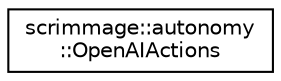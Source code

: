 digraph "Graphical Class Hierarchy"
{
 // LATEX_PDF_SIZE
  edge [fontname="Helvetica",fontsize="10",labelfontname="Helvetica",labelfontsize="10"];
  node [fontname="Helvetica",fontsize="10",shape=record];
  rankdir="LR";
  Node0 [label="scrimmage::autonomy\l::OpenAIActions",height=0.2,width=0.4,color="black", fillcolor="white", style="filled",URL="$classscrimmage_1_1autonomy_1_1OpenAIActions.html",tooltip=" "];
}
